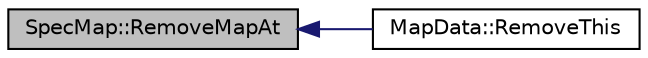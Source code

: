 digraph "SpecMap::RemoveMapAt"
{
  edge [fontname="Helvetica",fontsize="10",labelfontname="Helvetica",labelfontsize="10"];
  node [fontname="Helvetica",fontsize="10",shape=record];
  rankdir="LR";
  Node1 [label="SpecMap::RemoveMapAt",height=0.2,width=0.4,color="black", fillcolor="grey75", style="filled" fontcolor="black"];
  Node1 -> Node2 [dir="back",color="midnightblue",fontsize="10",style="solid",fontname="Helvetica"];
  Node2 [label="MapData::RemoveThis",height=0.2,width=0.4,color="black", fillcolor="white", style="filled",URL="$class_map_data.html#aa98f0fec1e13eab7858dce7b7fe31561",tooltip="MapData::RemoveThis Triggers the SpecMap object to remove this from the list. Since SpecMap stores Ma..."];
}
